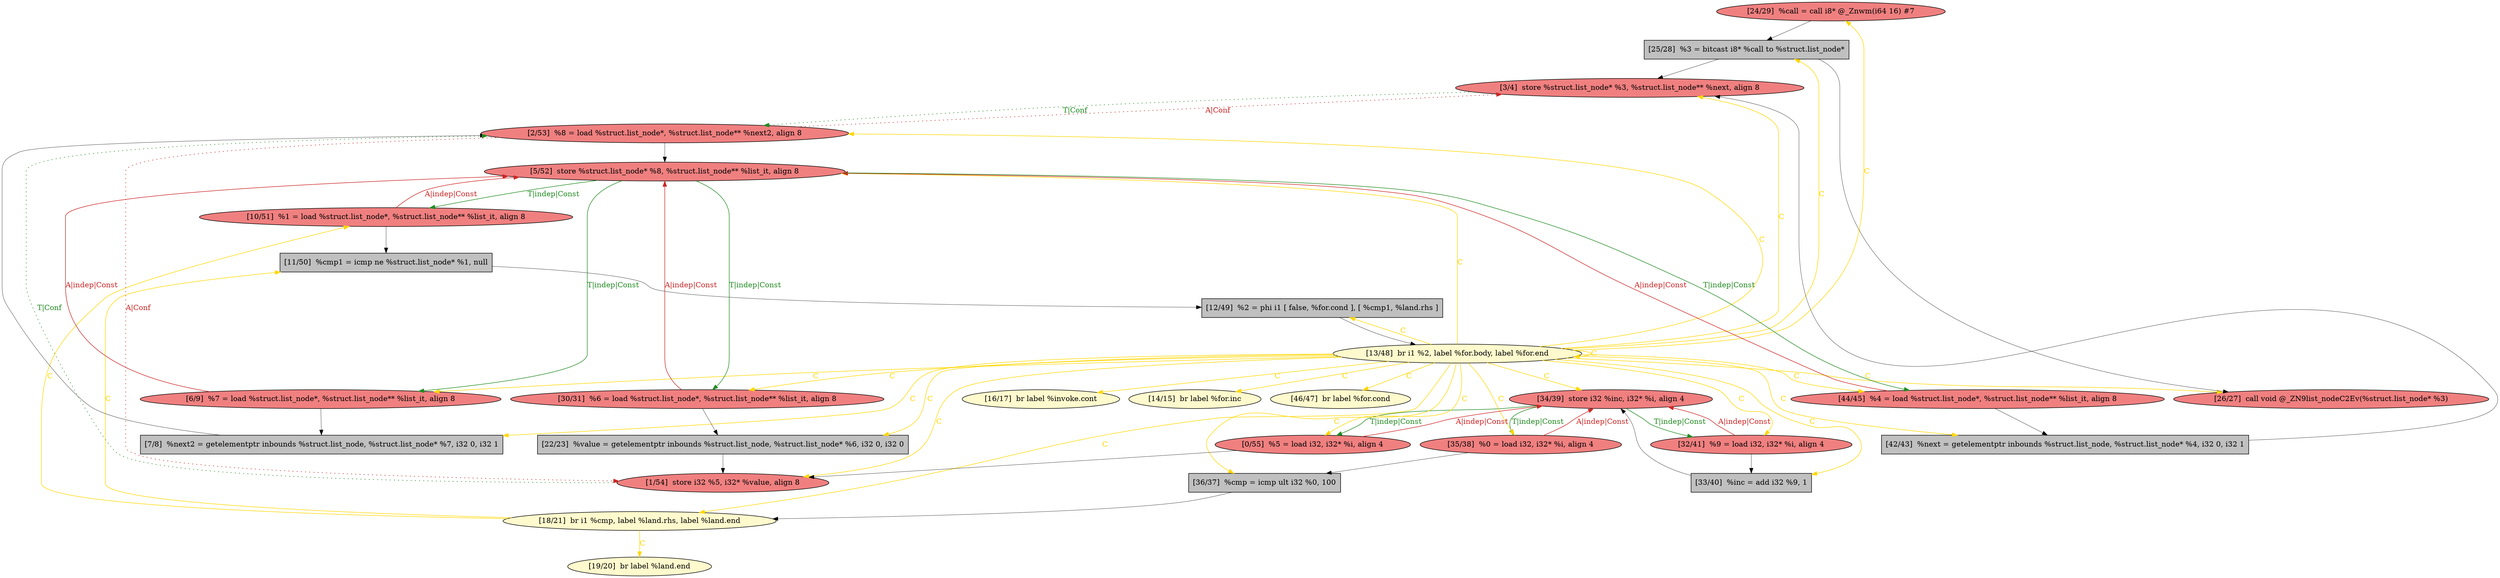 
digraph G {


node530 [fillcolor=lightcoral,label="[24/29]  %call = call i8* @_Znwm(i64 16) #7",shape=ellipse,style=filled ]
node529 [fillcolor=lightcoral,label="[34/39]  store i32 %inc, i32* %i, align 4",shape=ellipse,style=filled ]
node528 [fillcolor=lemonchiffon,label="[13/48]  br i1 %2, label %for.body, label %for.end",shape=ellipse,style=filled ]
node525 [fillcolor=grey,label="[36/37]  %cmp = icmp ult i32 %0, 100",shape=rectangle,style=filled ]
node524 [fillcolor=lightcoral,label="[35/38]  %0 = load i32, i32* %i, align 4",shape=ellipse,style=filled ]
node526 [fillcolor=grey,label="[12/49]  %2 = phi i1 [ false, %for.cond ], [ %cmp1, %land.rhs ]",shape=rectangle,style=filled ]
node522 [fillcolor=grey,label="[11/50]  %cmp1 = icmp ne %struct.list_node* %1, null",shape=rectangle,style=filled ]
node521 [fillcolor=lightcoral,label="[30/31]  %6 = load %struct.list_node*, %struct.list_node** %list_it, align 8",shape=ellipse,style=filled ]
node509 [fillcolor=lemonchiffon,label="[16/17]  br label %invoke.cont",shape=ellipse,style=filled ]
node531 [fillcolor=grey,label="[22/23]  %value = getelementptr inbounds %struct.list_node, %struct.list_node* %6, i32 0, i32 0",shape=rectangle,style=filled ]
node504 [fillcolor=lightcoral,label="[0/55]  %5 = load i32, i32* %i, align 4",shape=ellipse,style=filled ]
node508 [fillcolor=lightcoral,label="[10/51]  %1 = load %struct.list_node*, %struct.list_node** %list_it, align 8",shape=ellipse,style=filled ]
node511 [fillcolor=lemonchiffon,label="[14/15]  br label %for.inc",shape=ellipse,style=filled ]
node506 [fillcolor=lightcoral,label="[32/41]  %9 = load i32, i32* %i, align 4",shape=ellipse,style=filled ]
node505 [fillcolor=lightcoral,label="[3/4]  store %struct.list_node* %3, %struct.list_node** %next, align 8",shape=ellipse,style=filled ]
node510 [fillcolor=lemonchiffon,label="[18/21]  br i1 %cmp, label %land.rhs, label %land.end",shape=ellipse,style=filled ]
node512 [fillcolor=lightcoral,label="[26/27]  call void @_ZN9list_nodeC2Ev(%struct.list_node* %3)",shape=ellipse,style=filled ]
node513 [fillcolor=lightcoral,label="[44/45]  %4 = load %struct.list_node*, %struct.list_node** %list_it, align 8",shape=ellipse,style=filled ]
node527 [fillcolor=grey,label="[25/28]  %3 = bitcast i8* %call to %struct.list_node*",shape=rectangle,style=filled ]
node523 [fillcolor=lemonchiffon,label="[19/20]  br label %land.end",shape=ellipse,style=filled ]
node520 [fillcolor=lemonchiffon,label="[46/47]  br label %for.cond",shape=ellipse,style=filled ]
node517 [fillcolor=grey,label="[7/8]  %next2 = getelementptr inbounds %struct.list_node, %struct.list_node* %7, i32 0, i32 1",shape=rectangle,style=filled ]
node507 [fillcolor=grey,label="[42/43]  %next = getelementptr inbounds %struct.list_node, %struct.list_node* %4, i32 0, i32 1",shape=rectangle,style=filled ]
node515 [fillcolor=lightcoral,label="[1/54]  store i32 %5, i32* %value, align 8",shape=ellipse,style=filled ]
node516 [fillcolor=grey,label="[33/40]  %inc = add i32 %9, 1",shape=rectangle,style=filled ]
node518 [fillcolor=lightcoral,label="[5/52]  store %struct.list_node* %8, %struct.list_node** %list_it, align 8",shape=ellipse,style=filled ]
node514 [fillcolor=lightcoral,label="[6/9]  %7 = load %struct.list_node*, %struct.list_node** %list_it, align 8",shape=ellipse,style=filled ]
node519 [fillcolor=lightcoral,label="[2/53]  %8 = load %struct.list_node*, %struct.list_node** %next2, align 8",shape=ellipse,style=filled ]

node526->node528 [style=solid,color=black,label="",penwidth=0.5,fontcolor=black ]
node507->node505 [style=solid,color=black,label="",penwidth=0.5,fontcolor=black ]
node528->node526 [style=solid,color=gold,label="C",penwidth=1.0,fontcolor=gold ]
node519->node505 [style=dotted,color=firebrick3,label="A|Conf",penwidth=1.0,fontcolor=firebrick3 ]
node529->node504 [style=solid,color=forestgreen,label="T|indep|Const",penwidth=1.0,fontcolor=forestgreen ]
node508->node518 [style=solid,color=firebrick3,label="A|indep|Const",penwidth=1.0,fontcolor=firebrick3 ]
node518->node508 [style=solid,color=forestgreen,label="T|indep|Const",penwidth=1.0,fontcolor=forestgreen ]
node508->node522 [style=solid,color=black,label="",penwidth=0.5,fontcolor=black ]
node513->node507 [style=solid,color=black,label="",penwidth=0.5,fontcolor=black ]
node524->node525 [style=solid,color=black,label="",penwidth=0.5,fontcolor=black ]
node513->node518 [style=solid,color=firebrick3,label="A|indep|Const",penwidth=1.0,fontcolor=firebrick3 ]
node518->node513 [style=solid,color=forestgreen,label="T|indep|Const",penwidth=1.0,fontcolor=forestgreen ]
node516->node529 [style=solid,color=black,label="",penwidth=0.5,fontcolor=black ]
node521->node531 [style=solid,color=black,label="",penwidth=0.5,fontcolor=black ]
node528->node507 [style=solid,color=gold,label="C",penwidth=1.0,fontcolor=gold ]
node528->node513 [style=solid,color=gold,label="C",penwidth=1.0,fontcolor=gold ]
node510->node508 [style=solid,color=gold,label="C",penwidth=1.0,fontcolor=gold ]
node529->node524 [style=solid,color=forestgreen,label="T|indep|Const",penwidth=1.0,fontcolor=forestgreen ]
node505->node519 [style=dotted,color=forestgreen,label="T|Conf",penwidth=1.0,fontcolor=forestgreen ]
node528->node531 [style=solid,color=gold,label="C",penwidth=1.0,fontcolor=gold ]
node529->node506 [style=solid,color=forestgreen,label="T|indep|Const",penwidth=1.0,fontcolor=forestgreen ]
node528->node511 [style=solid,color=gold,label="C",penwidth=1.0,fontcolor=gold ]
node504->node515 [style=solid,color=black,label="",penwidth=0.5,fontcolor=black ]
node528->node527 [style=solid,color=gold,label="C",penwidth=1.0,fontcolor=gold ]
node530->node527 [style=solid,color=black,label="",penwidth=0.5,fontcolor=black ]
node521->node518 [style=solid,color=firebrick3,label="A|indep|Const",penwidth=1.0,fontcolor=firebrick3 ]
node528->node530 [style=solid,color=gold,label="C",penwidth=1.0,fontcolor=gold ]
node528->node510 [style=solid,color=gold,label="C",penwidth=1.0,fontcolor=gold ]
node528->node515 [style=solid,color=gold,label="C",penwidth=1.0,fontcolor=gold ]
node518->node514 [style=solid,color=forestgreen,label="T|indep|Const",penwidth=1.0,fontcolor=forestgreen ]
node528->node520 [style=solid,color=gold,label="C",penwidth=1.0,fontcolor=gold ]
node528->node528 [style=solid,color=gold,label="C",penwidth=1.0,fontcolor=gold ]
node510->node523 [style=solid,color=gold,label="C",penwidth=1.0,fontcolor=gold ]
node517->node519 [style=solid,color=black,label="",penwidth=0.5,fontcolor=black ]
node528->node514 [style=solid,color=gold,label="C",penwidth=1.0,fontcolor=gold ]
node528->node521 [style=solid,color=gold,label="C",penwidth=1.0,fontcolor=gold ]
node504->node529 [style=solid,color=firebrick3,label="A|indep|Const",penwidth=1.0,fontcolor=firebrick3 ]
node528->node525 [style=solid,color=gold,label="C",penwidth=1.0,fontcolor=gold ]
node528->node505 [style=solid,color=gold,label="C",penwidth=1.0,fontcolor=gold ]
node519->node515 [style=dotted,color=firebrick3,label="A|Conf",penwidth=1.0,fontcolor=firebrick3 ]
node525->node510 [style=solid,color=black,label="",penwidth=0.5,fontcolor=black ]
node531->node515 [style=solid,color=black,label="",penwidth=0.5,fontcolor=black ]
node528->node524 [style=solid,color=gold,label="C",penwidth=1.0,fontcolor=gold ]
node518->node521 [style=solid,color=forestgreen,label="T|indep|Const",penwidth=1.0,fontcolor=forestgreen ]
node528->node509 [style=solid,color=gold,label="C",penwidth=1.0,fontcolor=gold ]
node528->node519 [style=solid,color=gold,label="C",penwidth=1.0,fontcolor=gold ]
node528->node529 [style=solid,color=gold,label="C",penwidth=1.0,fontcolor=gold ]
node514->node518 [style=solid,color=firebrick3,label="A|indep|Const",penwidth=1.0,fontcolor=firebrick3 ]
node528->node516 [style=solid,color=gold,label="C",penwidth=1.0,fontcolor=gold ]
node510->node522 [style=solid,color=gold,label="C",penwidth=1.0,fontcolor=gold ]
node528->node517 [style=solid,color=gold,label="C",penwidth=1.0,fontcolor=gold ]
node527->node505 [style=solid,color=black,label="",penwidth=0.5,fontcolor=black ]
node528->node512 [style=solid,color=gold,label="C",penwidth=1.0,fontcolor=gold ]
node522->node526 [style=solid,color=black,label="",penwidth=0.5,fontcolor=black ]
node524->node529 [style=solid,color=firebrick3,label="A|indep|Const",penwidth=1.0,fontcolor=firebrick3 ]
node528->node506 [style=solid,color=gold,label="C",penwidth=1.0,fontcolor=gold ]
node506->node529 [style=solid,color=firebrick3,label="A|indep|Const",penwidth=1.0,fontcolor=firebrick3 ]
node527->node512 [style=solid,color=black,label="",penwidth=0.5,fontcolor=black ]
node519->node518 [style=solid,color=black,label="",penwidth=0.5,fontcolor=black ]
node515->node519 [style=dotted,color=forestgreen,label="T|Conf",penwidth=1.0,fontcolor=forestgreen ]
node528->node518 [style=solid,color=gold,label="C",penwidth=1.0,fontcolor=gold ]
node514->node517 [style=solid,color=black,label="",penwidth=0.5,fontcolor=black ]
node528->node504 [style=solid,color=gold,label="C",penwidth=1.0,fontcolor=gold ]
node506->node516 [style=solid,color=black,label="",penwidth=0.5,fontcolor=black ]


}
